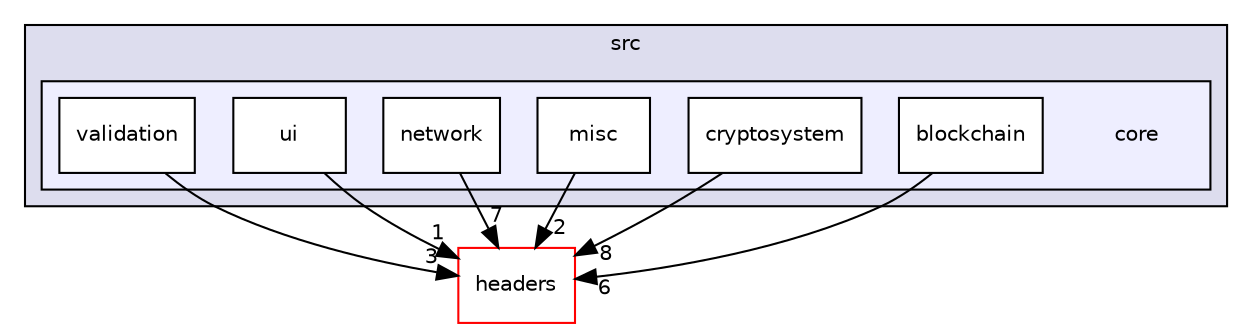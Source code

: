 digraph "/home/runner/work/PEPITAS-Cryptocurrency/PEPITAS-Cryptocurrency/src/core" {
  compound=true
  node [ fontsize="10", fontname="Helvetica"];
  edge [ labelfontsize="10", labelfontname="Helvetica"];
  subgraph clusterdir_68267d1309a1af8e8297ef4c3efbcdba {
    graph [ bgcolor="#ddddee", pencolor="black", label="src" fontname="Helvetica", fontsize="10", URL="dir_68267d1309a1af8e8297ef4c3efbcdba.html"]
  subgraph clusterdir_aebb8dcc11953d78e620bbef0b9e2183 {
    graph [ bgcolor="#eeeeff", pencolor="black", label="" URL="dir_aebb8dcc11953d78e620bbef0b9e2183.html"];
    dir_aebb8dcc11953d78e620bbef0b9e2183 [shape=plaintext label="core"];
    dir_54a8b7800c925b9a80cc2b60c0616fcd [shape=box label="blockchain" color="black" fillcolor="white" style="filled" URL="dir_54a8b7800c925b9a80cc2b60c0616fcd.html"];
    dir_20c6d9e430fc51dbb210ba9f0345a9ce [shape=box label="cryptosystem" color="black" fillcolor="white" style="filled" URL="dir_20c6d9e430fc51dbb210ba9f0345a9ce.html"];
    dir_1d1b10f61824508180eede0e0533804d [shape=box label="misc" color="black" fillcolor="white" style="filled" URL="dir_1d1b10f61824508180eede0e0533804d.html"];
    dir_b95722cc01ebae1793c459b9310e3c67 [shape=box label="network" color="black" fillcolor="white" style="filled" URL="dir_b95722cc01ebae1793c459b9310e3c67.html"];
    dir_375e4deae5088f4de41587ab8e704ea8 [shape=box label="ui" color="black" fillcolor="white" style="filled" URL="dir_375e4deae5088f4de41587ab8e704ea8.html"];
    dir_02e4286cd8fc73887ce4e95076b6496b [shape=box label="validation" color="black" fillcolor="white" style="filled" URL="dir_02e4286cd8fc73887ce4e95076b6496b.html"];
  }
  }
  dir_7f57b1e41c5acd0e859ae5f3a2b075a9 [shape=box label="headers" fillcolor="white" style="filled" color="red" URL="dir_7f57b1e41c5acd0e859ae5f3a2b075a9.html"];
  dir_1d1b10f61824508180eede0e0533804d->dir_7f57b1e41c5acd0e859ae5f3a2b075a9 [headlabel="2", labeldistance=1.5 headhref="dir_000012_000000.html"];
  dir_b95722cc01ebae1793c459b9310e3c67->dir_7f57b1e41c5acd0e859ae5f3a2b075a9 [headlabel="7", labeldistance=1.5 headhref="dir_000009_000000.html"];
  dir_54a8b7800c925b9a80cc2b60c0616fcd->dir_7f57b1e41c5acd0e859ae5f3a2b075a9 [headlabel="6", labeldistance=1.5 headhref="dir_000010_000000.html"];
  dir_02e4286cd8fc73887ce4e95076b6496b->dir_7f57b1e41c5acd0e859ae5f3a2b075a9 [headlabel="3", labeldistance=1.5 headhref="dir_000014_000000.html"];
  dir_375e4deae5088f4de41587ab8e704ea8->dir_7f57b1e41c5acd0e859ae5f3a2b075a9 [headlabel="1", labeldistance=1.5 headhref="dir_000013_000000.html"];
  dir_20c6d9e430fc51dbb210ba9f0345a9ce->dir_7f57b1e41c5acd0e859ae5f3a2b075a9 [headlabel="8", labeldistance=1.5 headhref="dir_000011_000000.html"];
}
